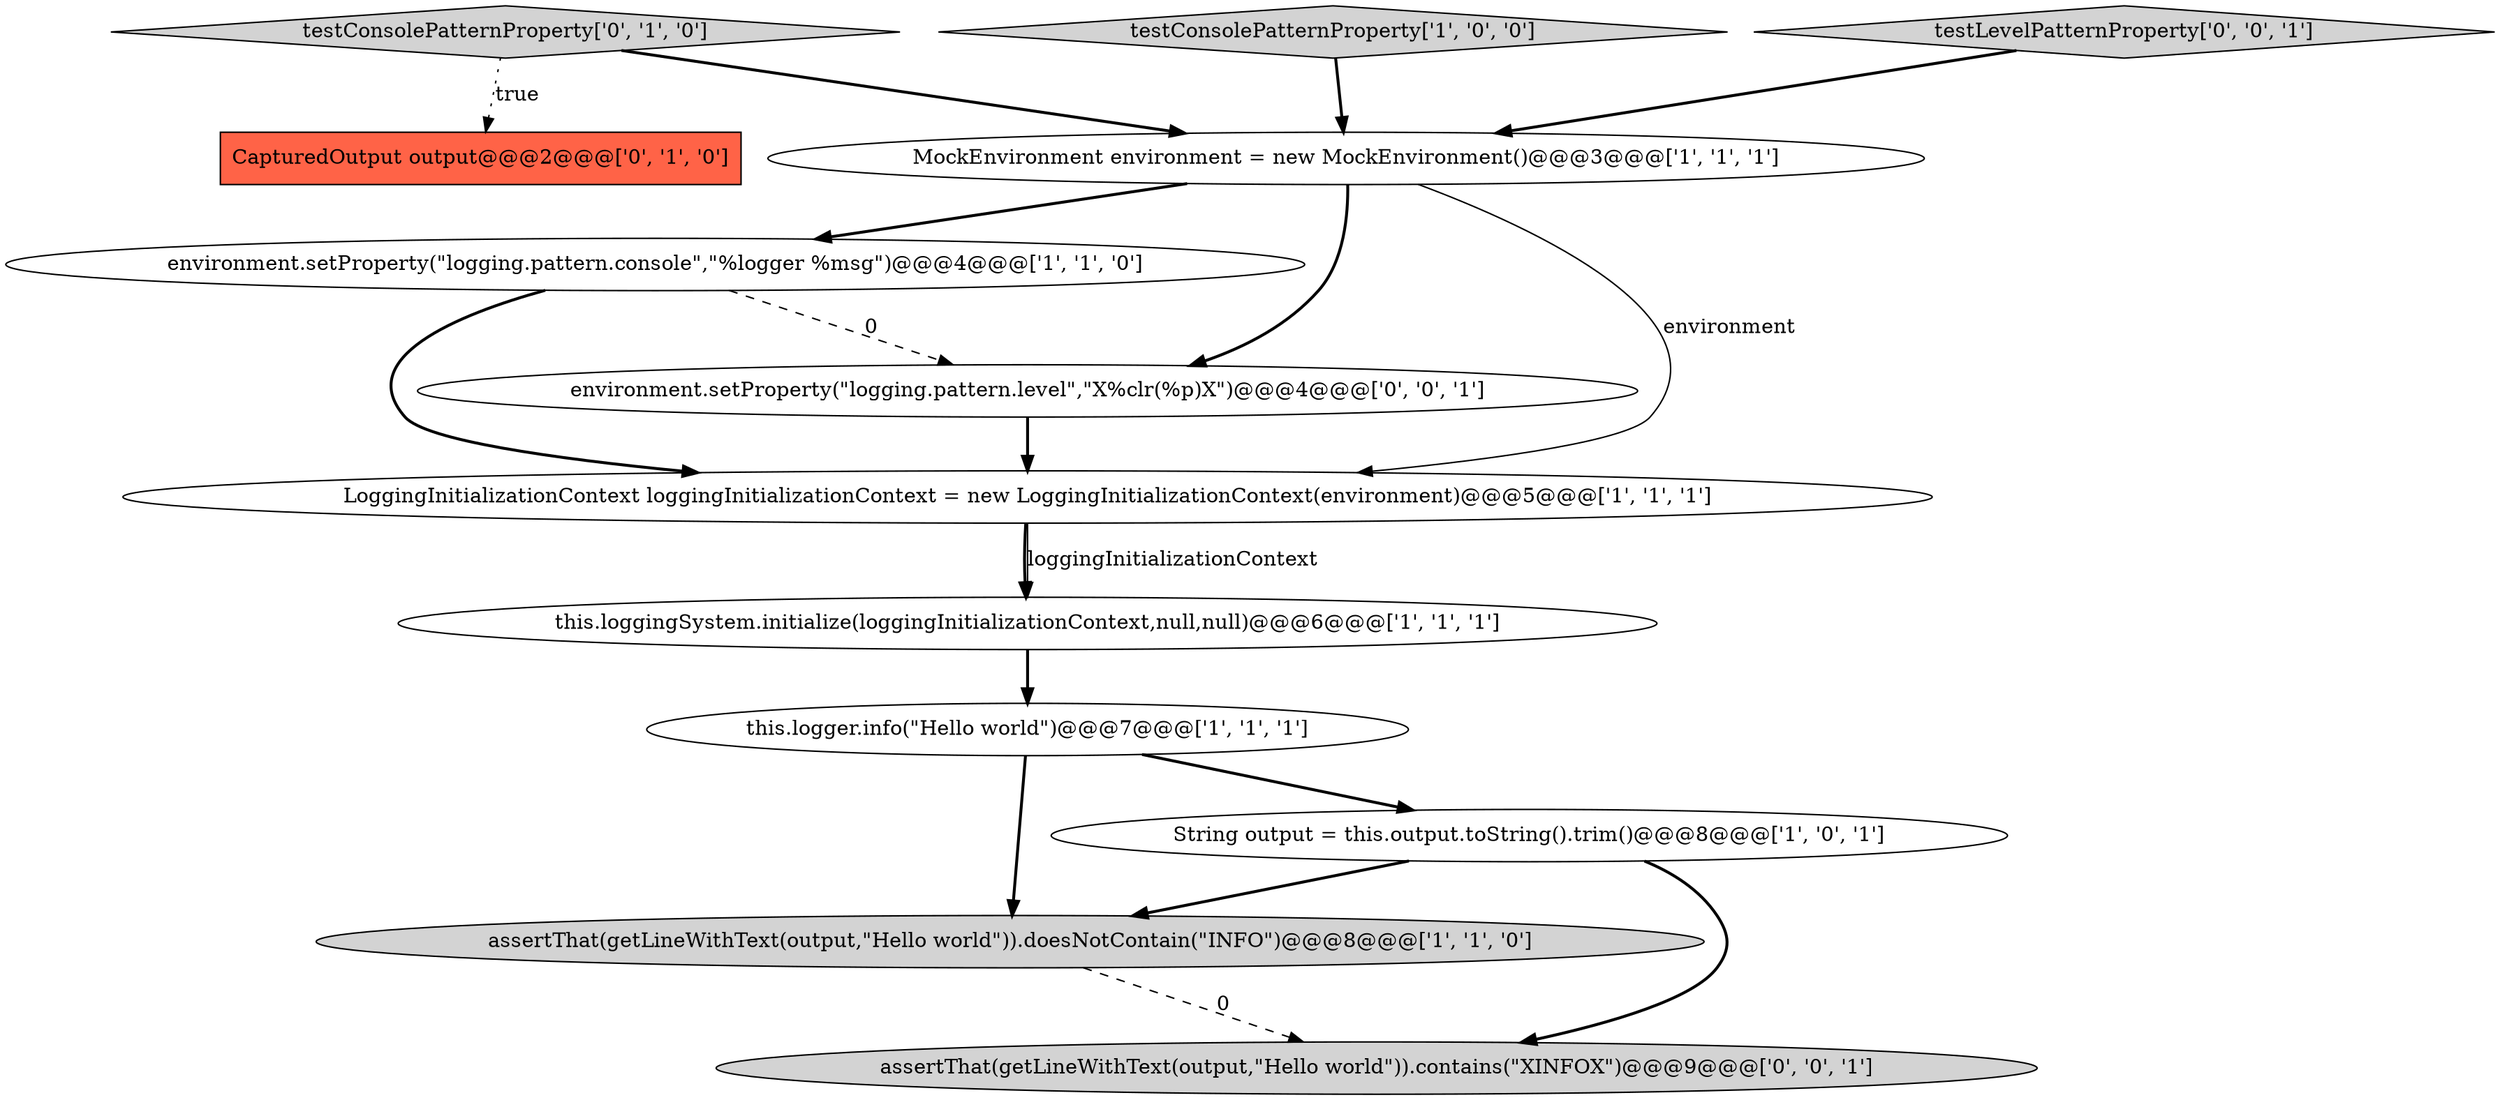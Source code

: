digraph {
1 [style = filled, label = "this.loggingSystem.initialize(loggingInitializationContext,null,null)@@@6@@@['1', '1', '1']", fillcolor = white, shape = ellipse image = "AAA0AAABBB1BBB"];
2 [style = filled, label = "assertThat(getLineWithText(output,\"Hello world\")).doesNotContain(\"INFO\")@@@8@@@['1', '1', '0']", fillcolor = lightgray, shape = ellipse image = "AAA0AAABBB1BBB"];
6 [style = filled, label = "environment.setProperty(\"logging.pattern.console\",\"%logger %msg\")@@@4@@@['1', '1', '0']", fillcolor = white, shape = ellipse image = "AAA0AAABBB1BBB"];
4 [style = filled, label = "String output = this.output.toString().trim()@@@8@@@['1', '0', '1']", fillcolor = white, shape = ellipse image = "AAA0AAABBB1BBB"];
8 [style = filled, label = "CapturedOutput output@@@2@@@['0', '1', '0']", fillcolor = tomato, shape = box image = "AAA1AAABBB2BBB"];
9 [style = filled, label = "testConsolePatternProperty['0', '1', '0']", fillcolor = lightgray, shape = diamond image = "AAA0AAABBB2BBB"];
11 [style = filled, label = "assertThat(getLineWithText(output,\"Hello world\")).contains(\"XINFOX\")@@@9@@@['0', '0', '1']", fillcolor = lightgray, shape = ellipse image = "AAA0AAABBB3BBB"];
12 [style = filled, label = "environment.setProperty(\"logging.pattern.level\",\"X%clr(%p)X\")@@@4@@@['0', '0', '1']", fillcolor = white, shape = ellipse image = "AAA0AAABBB3BBB"];
3 [style = filled, label = "this.logger.info(\"Hello world\")@@@7@@@['1', '1', '1']", fillcolor = white, shape = ellipse image = "AAA0AAABBB1BBB"];
5 [style = filled, label = "testConsolePatternProperty['1', '0', '0']", fillcolor = lightgray, shape = diamond image = "AAA0AAABBB1BBB"];
7 [style = filled, label = "LoggingInitializationContext loggingInitializationContext = new LoggingInitializationContext(environment)@@@5@@@['1', '1', '1']", fillcolor = white, shape = ellipse image = "AAA0AAABBB1BBB"];
10 [style = filled, label = "testLevelPatternProperty['0', '0', '1']", fillcolor = lightgray, shape = diamond image = "AAA0AAABBB3BBB"];
0 [style = filled, label = "MockEnvironment environment = new MockEnvironment()@@@3@@@['1', '1', '1']", fillcolor = white, shape = ellipse image = "AAA0AAABBB1BBB"];
1->3 [style = bold, label=""];
2->11 [style = dashed, label="0"];
7->1 [style = bold, label=""];
4->2 [style = bold, label=""];
9->0 [style = bold, label=""];
6->7 [style = bold, label=""];
5->0 [style = bold, label=""];
3->2 [style = bold, label=""];
4->11 [style = bold, label=""];
0->7 [style = solid, label="environment"];
0->6 [style = bold, label=""];
3->4 [style = bold, label=""];
6->12 [style = dashed, label="0"];
12->7 [style = bold, label=""];
10->0 [style = bold, label=""];
0->12 [style = bold, label=""];
9->8 [style = dotted, label="true"];
7->1 [style = solid, label="loggingInitializationContext"];
}
